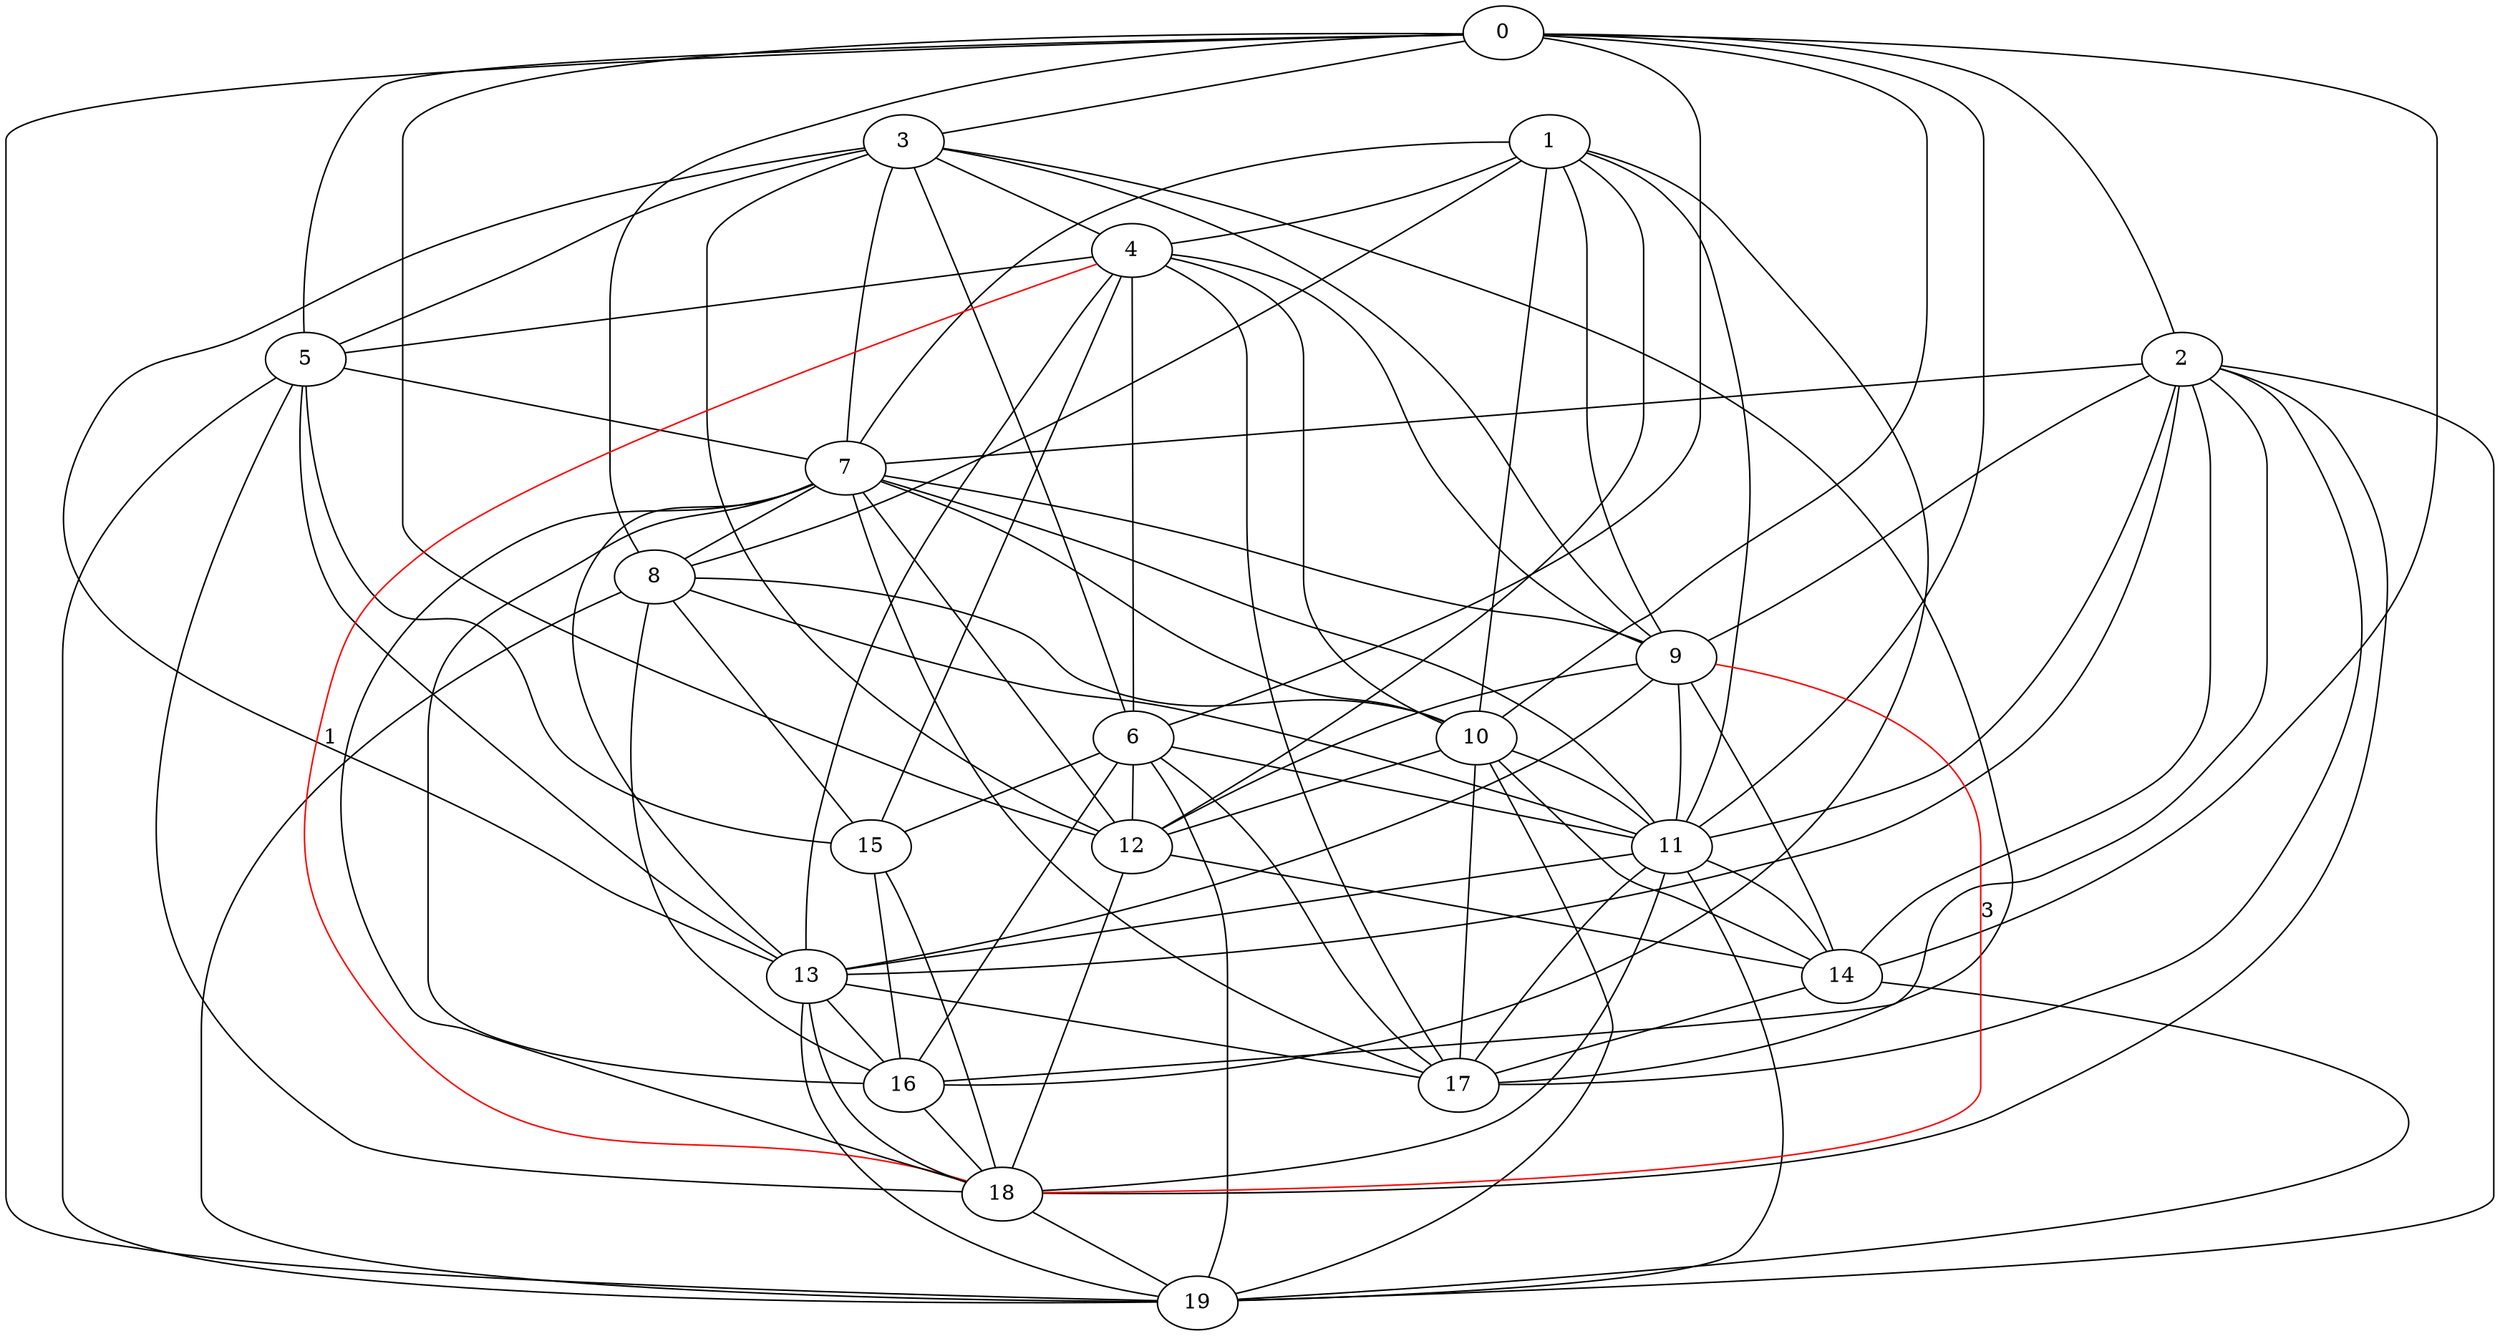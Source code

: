 graph weighted2{
	0 -- 2;
	0 -- 3;
	0 -- 5;
	0 -- 6;
	0 -- 8;
	0 -- 10;
	0 -- 11;
	0 -- 12;
	0 -- 14;
	0 -- 19;
	1 -- 4;
	1 -- 7;
	1 -- 8;
	1 -- 9;
	1 -- 10;
	1 -- 11;
	1 -- 12;
	1 -- 16;
	2 -- 7;
	2 -- 9;
	2 -- 11;
	2 -- 13;
	2 -- 14;
	2 -- 16;
	2 -- 17;
	2 -- 18;
	2 -- 19;
	3 -- 4;
	3 -- 5;
	3 -- 6;
	3 -- 7;
	3 -- 9;
	3 -- 12;
	3 -- 13;
	3 -- 17;
	4 -- 5;
	4 -- 6;
	4 -- 9;
	4 -- 10;
	4 -- 13;
	4 -- 15;
	4 -- 17;
	4 -- 18[color =red][label=1];
	5 -- 7;
	5 -- 13;
	5 -- 15;
	5 -- 18;
	5 -- 19;
	6 -- 11;
	6 -- 12;
	6 -- 15;
	6 -- 16;
	6 -- 17;
	6 -- 19;
	7 -- 8;
	7 -- 9;
	7 -- 10;
	7 -- 11;
	7 -- 12;
	7 -- 13;
	7 -- 16;
	7 -- 17;
	7 -- 18;
	8 -- 10;
	8 -- 11;
	8 -- 15;
	8 -- 16;
	8 -- 19;
	9 -- 11;
	9 -- 12;
	9 -- 13;
	9 -- 14;
	9 -- 18[color =red][label=3];
	10 -- 11;
	10 -- 12;
	10 -- 14;
	10 -- 17;
	10 -- 19;
	11 -- 13;
	11 -- 14;
	11 -- 17;
	11 -- 18;
	11 -- 19;
	12 -- 14;
	12 -- 18;
	13 -- 16;
	13 -- 17;
	13 -- 18;
	13 -- 19;
	14 -- 17;
	14 -- 19;
	15 -- 16;
	15 -- 18;
	16 -- 18;
	18 -- 19;
	19
}
